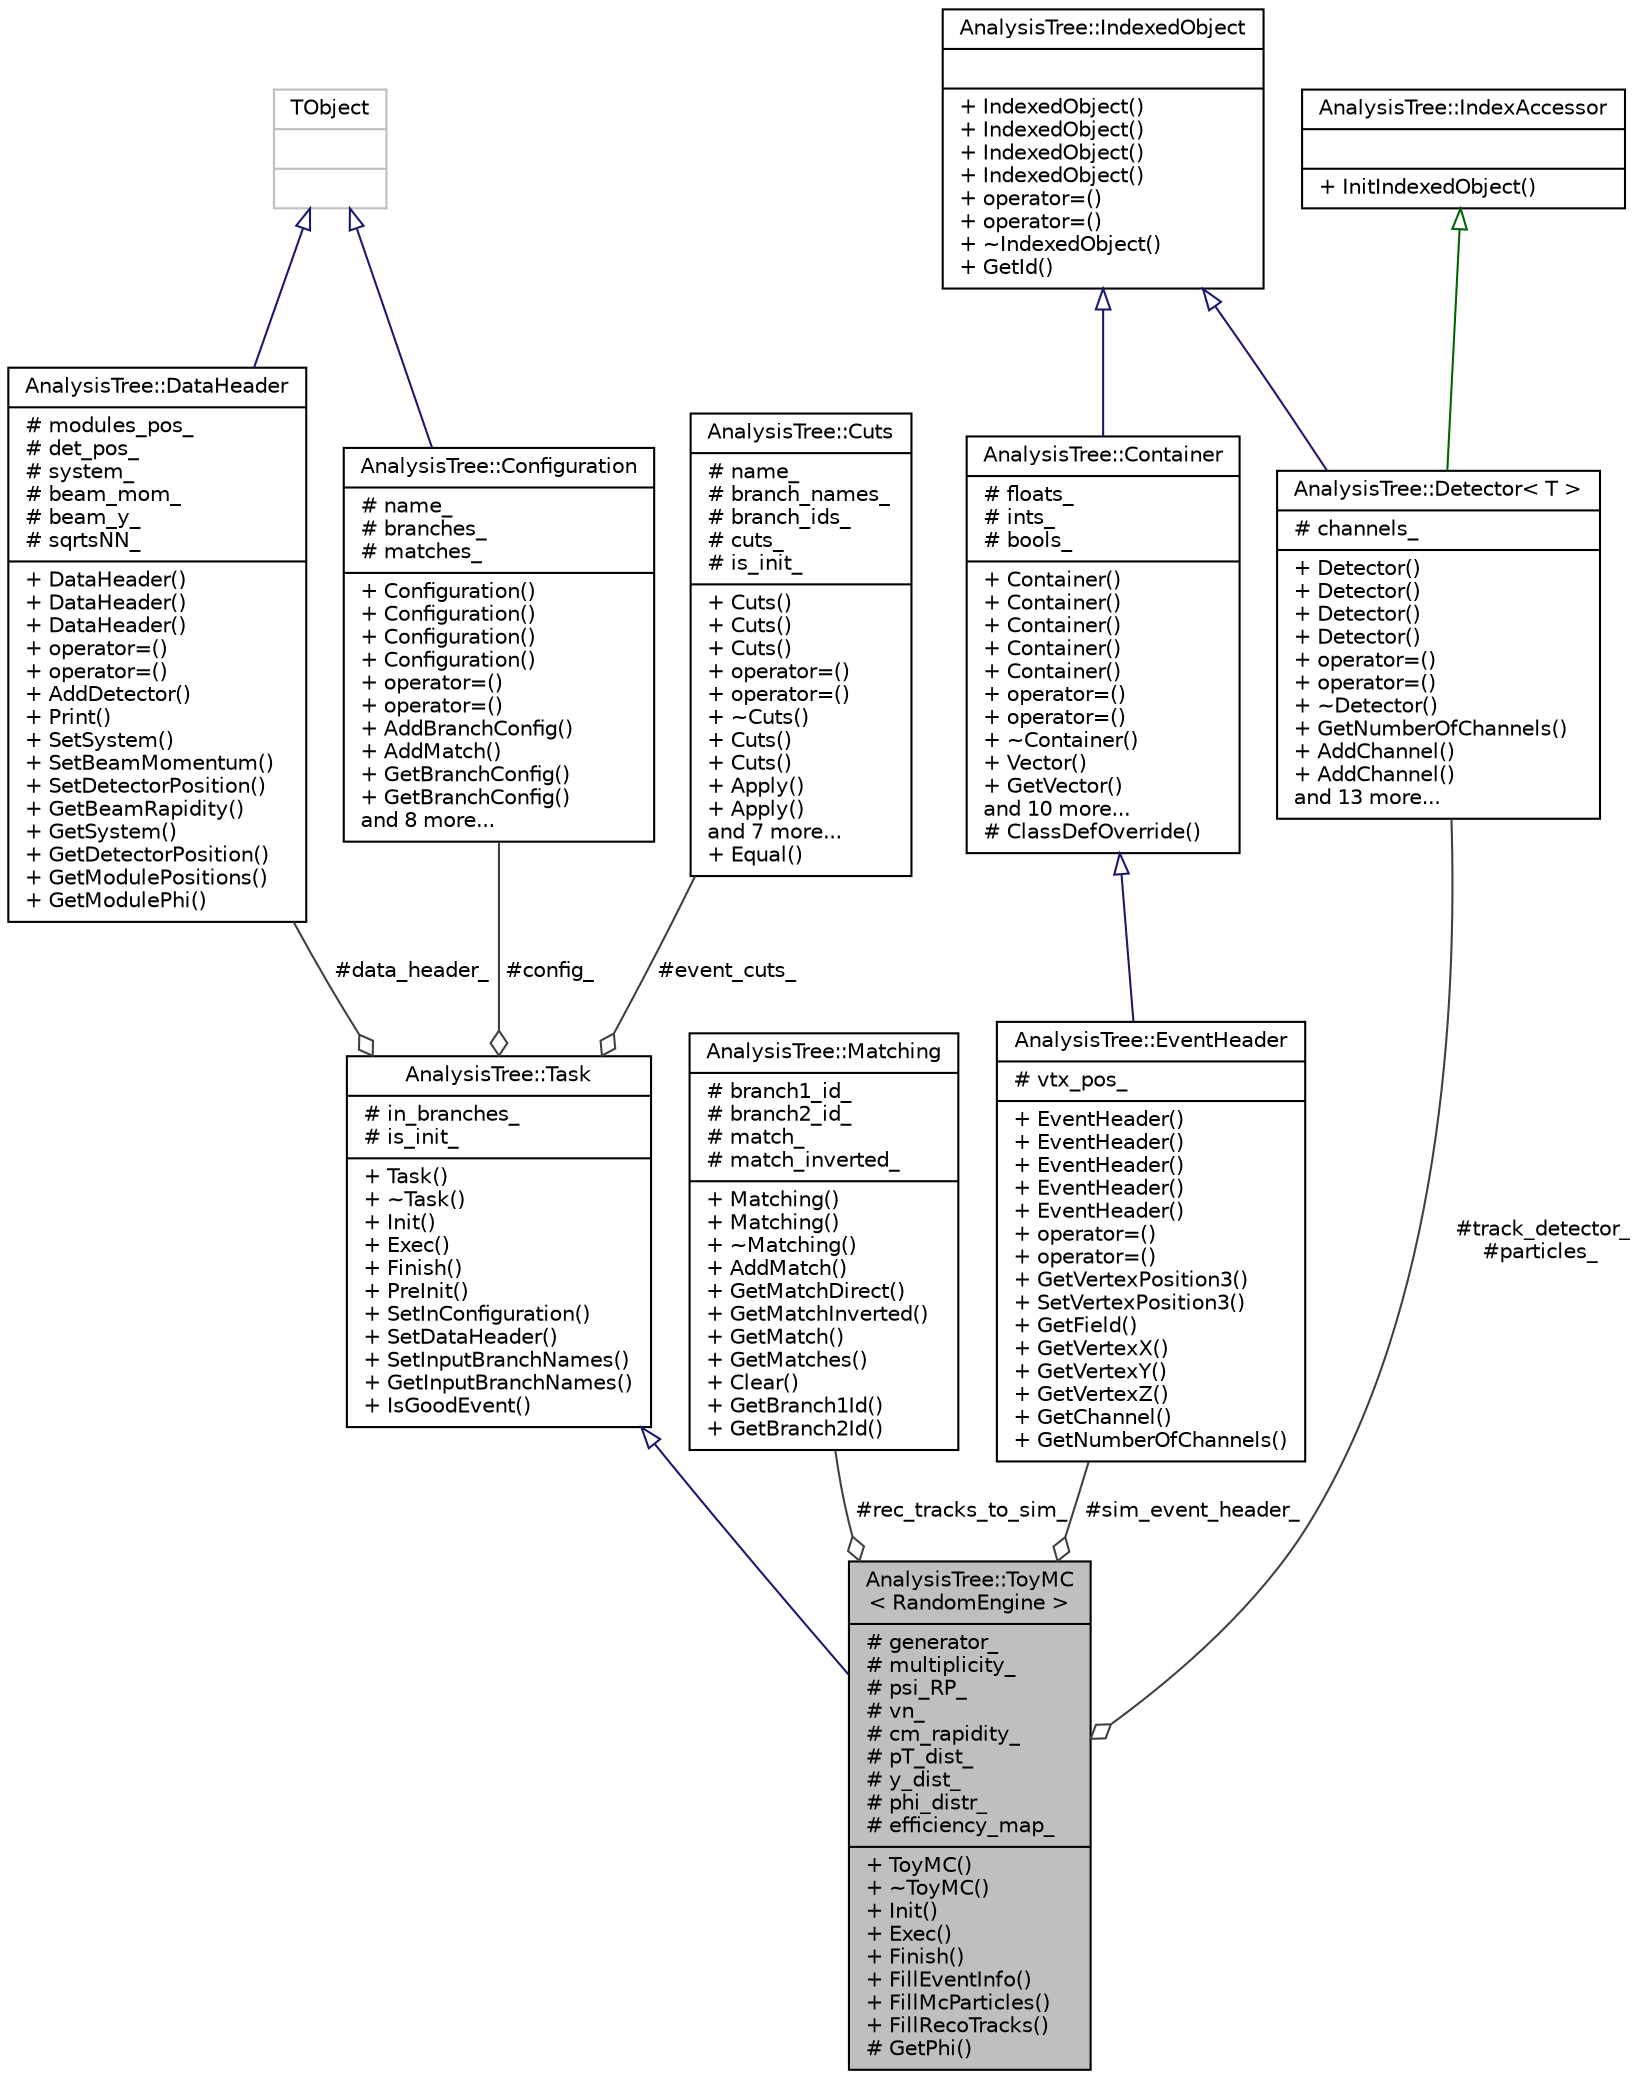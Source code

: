 digraph "AnalysisTree::ToyMC&lt; RandomEngine &gt;"
{
  edge [fontname="Helvetica",fontsize="10",labelfontname="Helvetica",labelfontsize="10"];
  node [fontname="Helvetica",fontsize="10",shape=record];
  Node1 [label="{AnalysisTree::ToyMC\l\< RandomEngine \>\n|# generator_\l# multiplicity_\l# psi_RP_\l# vn_\l# cm_rapidity_\l# pT_dist_\l# y_dist_\l# phi_distr_\l# efficiency_map_\l|+ ToyMC()\l+ ~ToyMC()\l+ Init()\l+ Exec()\l+ Finish()\l+ FillEventInfo()\l+ FillMcParticles()\l+ FillRecoTracks()\l# GetPhi()\l}",height=0.2,width=0.4,color="black", fillcolor="grey75", style="filled", fontcolor="black"];
  Node2 -> Node1 [dir="back",color="midnightblue",fontsize="10",style="solid",arrowtail="onormal",fontname="Helvetica"];
  Node2 [label="{AnalysisTree::Task\n|# in_branches_\l# is_init_\l|+ Task()\l+ ~Task()\l+ Init()\l+ Exec()\l+ Finish()\l+ PreInit()\l+ SetInConfiguration()\l+ SetDataHeader()\l+ SetInputBranchNames()\l+ GetInputBranchNames()\l+ IsGoodEvent()\l}",height=0.2,width=0.4,color="black", fillcolor="white", style="filled",URL="$d8/dcf/classAnalysisTree_1_1Task.html"];
  Node3 -> Node2 [color="grey25",fontsize="10",style="solid",label=" #config_" ,arrowhead="odiamond",fontname="Helvetica"];
  Node3 [label="{AnalysisTree::Configuration\n|# name_\l# branches_\l# matches_\l|+ Configuration()\l+ Configuration()\l+ Configuration()\l+ Configuration()\l+ operator=()\l+ operator=()\l+ AddBranchConfig()\l+ AddMatch()\l+ GetBranchConfig()\l+ GetBranchConfig()\land 8 more...\l}",height=0.2,width=0.4,color="black", fillcolor="white", style="filled",URL="$d8/dee/classAnalysisTree_1_1Configuration.html"];
  Node4 -> Node3 [dir="back",color="midnightblue",fontsize="10",style="solid",arrowtail="onormal",fontname="Helvetica"];
  Node4 [label="{TObject\n||}",height=0.2,width=0.4,color="grey75", fillcolor="white", style="filled"];
  Node5 -> Node2 [color="grey25",fontsize="10",style="solid",label=" #data_header_" ,arrowhead="odiamond",fontname="Helvetica"];
  Node5 [label="{AnalysisTree::DataHeader\n|# modules_pos_\l# det_pos_\l# system_\l# beam_mom_\l# beam_y_\l# sqrtsNN_\l|+ DataHeader()\l+ DataHeader()\l+ DataHeader()\l+ operator=()\l+ operator=()\l+ AddDetector()\l+ Print()\l+ SetSystem()\l+ SetBeamMomentum()\l+ SetDetectorPosition()\l+ GetBeamRapidity()\l+ GetSystem()\l+ GetDetectorPosition()\l+ GetModulePositions()\l+ GetModulePhi()\l}",height=0.2,width=0.4,color="black", fillcolor="white", style="filled",URL="$d8/d77/classAnalysisTree_1_1DataHeader.html"];
  Node4 -> Node5 [dir="back",color="midnightblue",fontsize="10",style="solid",arrowtail="onormal",fontname="Helvetica"];
  Node6 -> Node2 [color="grey25",fontsize="10",style="solid",label=" #event_cuts_" ,arrowhead="odiamond",fontname="Helvetica"];
  Node6 [label="{AnalysisTree::Cuts\n|# name_\l# branch_names_\l# branch_ids_\l# cuts_\l# is_init_\l|+ Cuts()\l+ Cuts()\l+ Cuts()\l+ operator=()\l+ operator=()\l+ ~Cuts()\l+ Cuts()\l+ Cuts()\l+ Apply()\l+ Apply()\land 7 more...\l+ Equal()\l}",height=0.2,width=0.4,color="black", fillcolor="white", style="filled",URL="$d5/dce/classAnalysisTree_1_1Cuts.html",tooltip="Cuts holds list of SimpleCuts and provides Apply function which subsequently applies cuts..."];
  Node7 -> Node1 [color="grey25",fontsize="10",style="solid",label=" #rec_tracks_to_sim_" ,arrowhead="odiamond",fontname="Helvetica"];
  Node7 [label="{AnalysisTree::Matching\n|# branch1_id_\l# branch2_id_\l# match_\l# match_inverted_\l|+ Matching()\l+ Matching()\l+ ~Matching()\l+ AddMatch()\l+ GetMatchDirect()\l+ GetMatchInverted()\l+ GetMatch()\l+ GetMatches()\l+ Clear()\l+ GetBranch1Id()\l+ GetBranch2Id()\l}",height=0.2,width=0.4,color="black", fillcolor="white", style="filled",URL="$d8/d42/classAnalysisTree_1_1Matching.html"];
  Node8 -> Node1 [color="grey25",fontsize="10",style="solid",label=" #track_detector_\n#particles_" ,arrowhead="odiamond",fontname="Helvetica"];
  Node8 [label="{AnalysisTree::Detector\< T \>\n|# channels_\l|+ Detector()\l+ Detector()\l+ Detector()\l+ Detector()\l+ operator=()\l+ operator=()\l+ ~Detector()\l+ GetNumberOfChannels()\l+ AddChannel()\l+ AddChannel()\land 13 more...\l}",height=0.2,width=0.4,color="black", fillcolor="white", style="filled",URL="$d4/da7/classAnalysisTree_1_1Detector.html"];
  Node9 -> Node8 [dir="back",color="midnightblue",fontsize="10",style="solid",arrowtail="onormal",fontname="Helvetica"];
  Node9 [label="{AnalysisTree::IndexedObject\n||+ IndexedObject()\l+ IndexedObject()\l+ IndexedObject()\l+ IndexedObject()\l+ operator=()\l+ operator=()\l+ ~IndexedObject()\l+ GetId()\l}",height=0.2,width=0.4,color="black", fillcolor="white", style="filled",URL="$df/dee/classAnalysisTree_1_1IndexedObject.html"];
  Node10 -> Node8 [dir="back",color="darkgreen",fontsize="10",style="solid",arrowtail="onormal",fontname="Helvetica"];
  Node10 [label="{AnalysisTree::IndexAccessor\n||+ InitIndexedObject()\l}",height=0.2,width=0.4,color="black", fillcolor="white", style="filled",URL="$d4/da2/classAnalysisTree_1_1IndexAccessor.html"];
  Node11 -> Node1 [color="grey25",fontsize="10",style="solid",label=" #sim_event_header_" ,arrowhead="odiamond",fontname="Helvetica"];
  Node11 [label="{AnalysisTree::EventHeader\n|# vtx_pos_\l|+ EventHeader()\l+ EventHeader()\l+ EventHeader()\l+ EventHeader()\l+ EventHeader()\l+ operator=()\l+ operator=()\l+ GetVertexPosition3()\l+ SetVertexPosition3()\l+ GetField()\l+ GetVertexX()\l+ GetVertexY()\l+ GetVertexZ()\l+ GetChannel()\l+ GetNumberOfChannels()\l}",height=0.2,width=0.4,color="black", fillcolor="white", style="filled",URL="$d8/dd1/classAnalysisTree_1_1EventHeader.html"];
  Node12 -> Node11 [dir="back",color="midnightblue",fontsize="10",style="solid",arrowtail="onormal",fontname="Helvetica"];
  Node12 [label="{AnalysisTree::Container\n|# floats_\l# ints_\l# bools_\l|+ Container()\l+ Container()\l+ Container()\l+ Container()\l+ Container()\l+ operator=()\l+ operator=()\l+ ~Container()\l+ Vector()\l+ GetVector()\land 10 more...\l# ClassDefOverride()\l}",height=0.2,width=0.4,color="black", fillcolor="white", style="filled",URL="$d2/d0f/classAnalysisTree_1_1Container.html",tooltip="A class to store any number of integers, floats and bools. "];
  Node9 -> Node12 [dir="back",color="midnightblue",fontsize="10",style="solid",arrowtail="onormal",fontname="Helvetica"];
}

